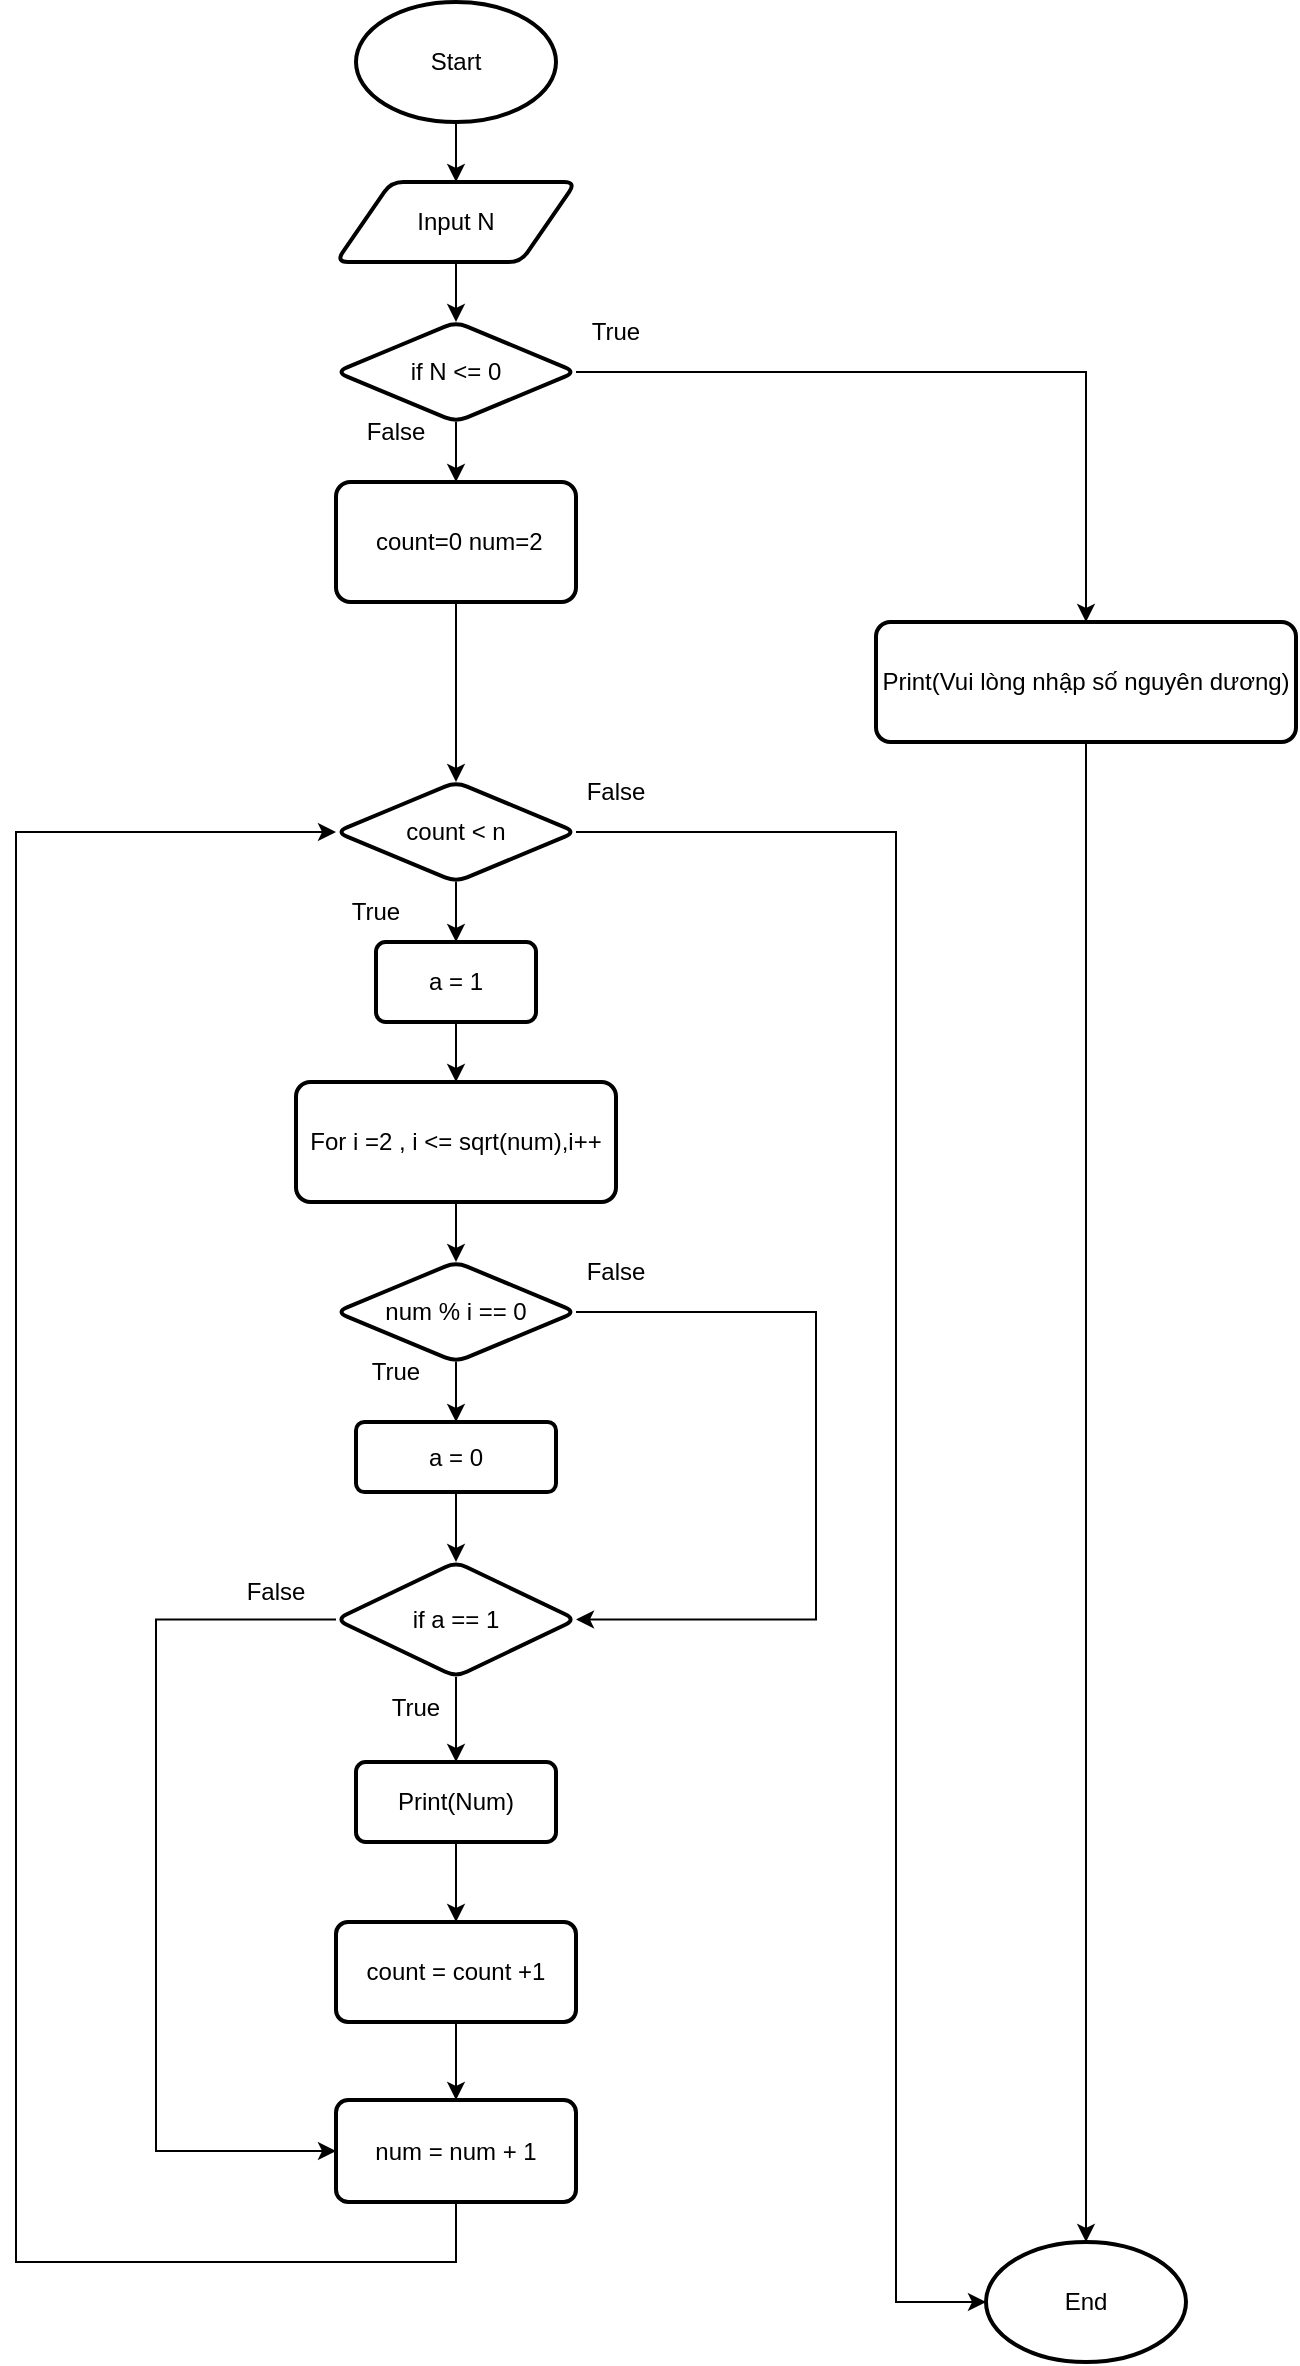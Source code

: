 <mxfile version="25.0.3">
  <diagram name="Trang-1" id="kqBhtNF_M_-ir3bmHOhQ">
    <mxGraphModel dx="1042" dy="565" grid="1" gridSize="10" guides="1" tooltips="1" connect="1" arrows="1" fold="1" page="1" pageScale="1" pageWidth="827" pageHeight="1169" math="0" shadow="0">
      <root>
        <mxCell id="0" />
        <mxCell id="1" parent="0" />
        <mxCell id="MTio2cS6uVc2Ep0kFFS0-4" value="" style="edgeStyle=orthogonalEdgeStyle;rounded=0;orthogonalLoop=1;jettySize=auto;html=1;" parent="1" source="MTio2cS6uVc2Ep0kFFS0-1" target="MTio2cS6uVc2Ep0kFFS0-3" edge="1">
          <mxGeometry relative="1" as="geometry" />
        </mxCell>
        <mxCell id="MTio2cS6uVc2Ep0kFFS0-1" value="Start" style="strokeWidth=2;html=1;shape=mxgraph.flowchart.start_1;whiteSpace=wrap;" parent="1" vertex="1">
          <mxGeometry x="330" y="60" width="100" height="60" as="geometry" />
        </mxCell>
        <mxCell id="MTio2cS6uVc2Ep0kFFS0-2" value="End" style="strokeWidth=2;html=1;shape=mxgraph.flowchart.start_1;whiteSpace=wrap;" parent="1" vertex="1">
          <mxGeometry x="645" y="1180" width="100" height="60" as="geometry" />
        </mxCell>
        <mxCell id="MTio2cS6uVc2Ep0kFFS0-6" value="" style="edgeStyle=orthogonalEdgeStyle;rounded=0;orthogonalLoop=1;jettySize=auto;html=1;" parent="1" source="MTio2cS6uVc2Ep0kFFS0-3" target="MTio2cS6uVc2Ep0kFFS0-5" edge="1">
          <mxGeometry relative="1" as="geometry" />
        </mxCell>
        <mxCell id="MTio2cS6uVc2Ep0kFFS0-3" value="Input N" style="shape=parallelogram;html=1;strokeWidth=2;perimeter=parallelogramPerimeter;whiteSpace=wrap;rounded=1;arcSize=12;size=0.23;" parent="1" vertex="1">
          <mxGeometry x="320" y="150" width="120" height="40" as="geometry" />
        </mxCell>
        <mxCell id="MTio2cS6uVc2Ep0kFFS0-8" value="" style="edgeStyle=orthogonalEdgeStyle;rounded=0;orthogonalLoop=1;jettySize=auto;html=1;" parent="1" source="MTio2cS6uVc2Ep0kFFS0-5" target="MTio2cS6uVc2Ep0kFFS0-7" edge="1">
          <mxGeometry relative="1" as="geometry" />
        </mxCell>
        <mxCell id="ZJvN9yDgqp3NpVCqqcqW-3" value="" style="edgeStyle=orthogonalEdgeStyle;rounded=0;orthogonalLoop=1;jettySize=auto;html=1;" edge="1" parent="1" source="MTio2cS6uVc2Ep0kFFS0-5" target="ZJvN9yDgqp3NpVCqqcqW-2">
          <mxGeometry relative="1" as="geometry" />
        </mxCell>
        <mxCell id="MTio2cS6uVc2Ep0kFFS0-5" value="if N &amp;lt;= 0" style="rhombus;whiteSpace=wrap;html=1;strokeWidth=2;rounded=1;arcSize=12;" parent="1" vertex="1">
          <mxGeometry x="320" y="220" width="120" height="50" as="geometry" />
        </mxCell>
        <mxCell id="MTio2cS6uVc2Ep0kFFS0-7" value="Print(Vui lòng nhập số nguyên dương)" style="whiteSpace=wrap;html=1;strokeWidth=2;rounded=1;arcSize=12;" parent="1" vertex="1">
          <mxGeometry x="590" y="370" width="210" height="60" as="geometry" />
        </mxCell>
        <mxCell id="MTio2cS6uVc2Ep0kFFS0-11" value="True" style="text;html=1;align=center;verticalAlign=middle;whiteSpace=wrap;rounded=0;" parent="1" vertex="1">
          <mxGeometry x="430" y="210" width="60" height="30" as="geometry" />
        </mxCell>
        <mxCell id="MTio2cS6uVc2Ep0kFFS0-12" value="False" style="text;html=1;align=center;verticalAlign=middle;whiteSpace=wrap;rounded=0;" parent="1" vertex="1">
          <mxGeometry x="320" y="260" width="60" height="30" as="geometry" />
        </mxCell>
        <mxCell id="ZJvN9yDgqp3NpVCqqcqW-5" value="" style="edgeStyle=orthogonalEdgeStyle;rounded=0;orthogonalLoop=1;jettySize=auto;html=1;" edge="1" parent="1" source="ZJvN9yDgqp3NpVCqqcqW-2" target="ZJvN9yDgqp3NpVCqqcqW-4">
          <mxGeometry relative="1" as="geometry" />
        </mxCell>
        <mxCell id="ZJvN9yDgqp3NpVCqqcqW-2" value="&amp;nbsp;count=0 num=2" style="whiteSpace=wrap;html=1;strokeWidth=2;rounded=1;arcSize=12;" vertex="1" parent="1">
          <mxGeometry x="320" y="300" width="120" height="60" as="geometry" />
        </mxCell>
        <mxCell id="ZJvN9yDgqp3NpVCqqcqW-10" value="" style="edgeStyle=orthogonalEdgeStyle;rounded=0;orthogonalLoop=1;jettySize=auto;html=1;" edge="1" parent="1" source="ZJvN9yDgqp3NpVCqqcqW-4" target="ZJvN9yDgqp3NpVCqqcqW-9">
          <mxGeometry relative="1" as="geometry" />
        </mxCell>
        <mxCell id="ZJvN9yDgqp3NpVCqqcqW-4" value="count &amp;lt; n" style="rhombus;whiteSpace=wrap;html=1;strokeWidth=2;rounded=1;arcSize=12;" vertex="1" parent="1">
          <mxGeometry x="320" y="450" width="120" height="50" as="geometry" />
        </mxCell>
        <mxCell id="ZJvN9yDgqp3NpVCqqcqW-6" style="edgeStyle=orthogonalEdgeStyle;rounded=0;orthogonalLoop=1;jettySize=auto;html=1;entryX=0;entryY=0.5;entryDx=0;entryDy=0;entryPerimeter=0;" edge="1" parent="1" source="ZJvN9yDgqp3NpVCqqcqW-4" target="MTio2cS6uVc2Ep0kFFS0-2">
          <mxGeometry relative="1" as="geometry">
            <Array as="points">
              <mxPoint x="600" y="475" />
            </Array>
          </mxGeometry>
        </mxCell>
        <mxCell id="ZJvN9yDgqp3NpVCqqcqW-7" value="True" style="text;html=1;align=center;verticalAlign=middle;whiteSpace=wrap;rounded=0;" vertex="1" parent="1">
          <mxGeometry x="310" y="500" width="60" height="30" as="geometry" />
        </mxCell>
        <mxCell id="ZJvN9yDgqp3NpVCqqcqW-8" value="False" style="text;html=1;align=center;verticalAlign=middle;whiteSpace=wrap;rounded=0;" vertex="1" parent="1">
          <mxGeometry x="430" y="440" width="60" height="30" as="geometry" />
        </mxCell>
        <mxCell id="ZJvN9yDgqp3NpVCqqcqW-12" value="" style="edgeStyle=orthogonalEdgeStyle;rounded=0;orthogonalLoop=1;jettySize=auto;html=1;" edge="1" parent="1" source="ZJvN9yDgqp3NpVCqqcqW-9" target="ZJvN9yDgqp3NpVCqqcqW-11">
          <mxGeometry relative="1" as="geometry" />
        </mxCell>
        <mxCell id="ZJvN9yDgqp3NpVCqqcqW-9" value="a = 1" style="whiteSpace=wrap;html=1;strokeWidth=2;rounded=1;arcSize=12;" vertex="1" parent="1">
          <mxGeometry x="340" y="530" width="80" height="40" as="geometry" />
        </mxCell>
        <mxCell id="ZJvN9yDgqp3NpVCqqcqW-14" value="" style="edgeStyle=orthogonalEdgeStyle;rounded=0;orthogonalLoop=1;jettySize=auto;html=1;" edge="1" parent="1" source="ZJvN9yDgqp3NpVCqqcqW-11" target="ZJvN9yDgqp3NpVCqqcqW-13">
          <mxGeometry relative="1" as="geometry" />
        </mxCell>
        <mxCell id="ZJvN9yDgqp3NpVCqqcqW-11" value="For i =2 , i &amp;lt;= sqrt(num),i++" style="whiteSpace=wrap;html=1;strokeWidth=2;rounded=1;arcSize=12;" vertex="1" parent="1">
          <mxGeometry x="300" y="600" width="160" height="60" as="geometry" />
        </mxCell>
        <mxCell id="ZJvN9yDgqp3NpVCqqcqW-16" value="" style="edgeStyle=orthogonalEdgeStyle;rounded=0;orthogonalLoop=1;jettySize=auto;html=1;" edge="1" parent="1" source="ZJvN9yDgqp3NpVCqqcqW-13" target="ZJvN9yDgqp3NpVCqqcqW-15">
          <mxGeometry relative="1" as="geometry" />
        </mxCell>
        <mxCell id="ZJvN9yDgqp3NpVCqqcqW-21" style="edgeStyle=orthogonalEdgeStyle;rounded=0;orthogonalLoop=1;jettySize=auto;html=1;entryX=1;entryY=0.5;entryDx=0;entryDy=0;" edge="1" parent="1" source="ZJvN9yDgqp3NpVCqqcqW-13" target="ZJvN9yDgqp3NpVCqqcqW-18">
          <mxGeometry relative="1" as="geometry">
            <Array as="points">
              <mxPoint x="560" y="715" />
              <mxPoint x="560" y="869" />
            </Array>
          </mxGeometry>
        </mxCell>
        <mxCell id="ZJvN9yDgqp3NpVCqqcqW-13" value="num % i == 0" style="rhombus;whiteSpace=wrap;html=1;strokeWidth=2;rounded=1;arcSize=12;" vertex="1" parent="1">
          <mxGeometry x="320" y="690" width="120" height="50" as="geometry" />
        </mxCell>
        <mxCell id="ZJvN9yDgqp3NpVCqqcqW-19" value="" style="edgeStyle=orthogonalEdgeStyle;rounded=0;orthogonalLoop=1;jettySize=auto;html=1;" edge="1" parent="1" source="ZJvN9yDgqp3NpVCqqcqW-15" target="ZJvN9yDgqp3NpVCqqcqW-18">
          <mxGeometry relative="1" as="geometry" />
        </mxCell>
        <mxCell id="ZJvN9yDgqp3NpVCqqcqW-15" value="a = 0" style="whiteSpace=wrap;html=1;strokeWidth=2;rounded=1;arcSize=12;" vertex="1" parent="1">
          <mxGeometry x="330" y="770" width="100" height="35" as="geometry" />
        </mxCell>
        <mxCell id="ZJvN9yDgqp3NpVCqqcqW-17" value="True" style="text;html=1;align=center;verticalAlign=middle;whiteSpace=wrap;rounded=0;" vertex="1" parent="1">
          <mxGeometry x="320" y="730" width="60" height="30" as="geometry" />
        </mxCell>
        <mxCell id="ZJvN9yDgqp3NpVCqqcqW-24" value="" style="edgeStyle=orthogonalEdgeStyle;rounded=0;orthogonalLoop=1;jettySize=auto;html=1;" edge="1" parent="1" source="ZJvN9yDgqp3NpVCqqcqW-18" target="ZJvN9yDgqp3NpVCqqcqW-23">
          <mxGeometry relative="1" as="geometry" />
        </mxCell>
        <mxCell id="ZJvN9yDgqp3NpVCqqcqW-33" style="edgeStyle=orthogonalEdgeStyle;rounded=0;orthogonalLoop=1;jettySize=auto;html=1;entryX=0;entryY=0.5;entryDx=0;entryDy=0;" edge="1" parent="1" source="ZJvN9yDgqp3NpVCqqcqW-18" target="ZJvN9yDgqp3NpVCqqcqW-28">
          <mxGeometry relative="1" as="geometry">
            <Array as="points">
              <mxPoint x="230" y="868.75" />
              <mxPoint x="230" y="1135" />
            </Array>
          </mxGeometry>
        </mxCell>
        <mxCell id="ZJvN9yDgqp3NpVCqqcqW-18" value="if a == 1" style="rhombus;whiteSpace=wrap;html=1;strokeWidth=2;rounded=1;arcSize=12;" vertex="1" parent="1">
          <mxGeometry x="320" y="840" width="120" height="57.5" as="geometry" />
        </mxCell>
        <mxCell id="ZJvN9yDgqp3NpVCqqcqW-22" value="False" style="text;html=1;align=center;verticalAlign=middle;whiteSpace=wrap;rounded=0;" vertex="1" parent="1">
          <mxGeometry x="430" y="680" width="60" height="30" as="geometry" />
        </mxCell>
        <mxCell id="ZJvN9yDgqp3NpVCqqcqW-27" value="" style="edgeStyle=orthogonalEdgeStyle;rounded=0;orthogonalLoop=1;jettySize=auto;html=1;" edge="1" parent="1" source="ZJvN9yDgqp3NpVCqqcqW-23" target="ZJvN9yDgqp3NpVCqqcqW-26">
          <mxGeometry relative="1" as="geometry" />
        </mxCell>
        <mxCell id="ZJvN9yDgqp3NpVCqqcqW-23" value="Print(Num)" style="whiteSpace=wrap;html=1;strokeWidth=2;rounded=1;arcSize=12;" vertex="1" parent="1">
          <mxGeometry x="330" y="940" width="100" height="40" as="geometry" />
        </mxCell>
        <mxCell id="ZJvN9yDgqp3NpVCqqcqW-25" value="True" style="text;html=1;align=center;verticalAlign=middle;whiteSpace=wrap;rounded=0;" vertex="1" parent="1">
          <mxGeometry x="330" y="897.5" width="60" height="30" as="geometry" />
        </mxCell>
        <mxCell id="ZJvN9yDgqp3NpVCqqcqW-29" value="" style="edgeStyle=orthogonalEdgeStyle;rounded=0;orthogonalLoop=1;jettySize=auto;html=1;" edge="1" parent="1" source="ZJvN9yDgqp3NpVCqqcqW-26" target="ZJvN9yDgqp3NpVCqqcqW-28">
          <mxGeometry relative="1" as="geometry" />
        </mxCell>
        <mxCell id="ZJvN9yDgqp3NpVCqqcqW-26" value="count = count +1" style="whiteSpace=wrap;html=1;strokeWidth=2;rounded=1;arcSize=12;" vertex="1" parent="1">
          <mxGeometry x="320" y="1020" width="120" height="50" as="geometry" />
        </mxCell>
        <mxCell id="ZJvN9yDgqp3NpVCqqcqW-32" style="edgeStyle=orthogonalEdgeStyle;rounded=0;orthogonalLoop=1;jettySize=auto;html=1;entryX=0;entryY=0.5;entryDx=0;entryDy=0;" edge="1" parent="1" source="ZJvN9yDgqp3NpVCqqcqW-28" target="ZJvN9yDgqp3NpVCqqcqW-4">
          <mxGeometry relative="1" as="geometry">
            <Array as="points">
              <mxPoint x="380" y="1190" />
              <mxPoint x="160" y="1190" />
              <mxPoint x="160" y="475" />
            </Array>
          </mxGeometry>
        </mxCell>
        <mxCell id="ZJvN9yDgqp3NpVCqqcqW-28" value="num = num + 1" style="whiteSpace=wrap;html=1;strokeWidth=2;rounded=1;arcSize=12;" vertex="1" parent="1">
          <mxGeometry x="320" y="1109" width="120" height="51" as="geometry" />
        </mxCell>
        <mxCell id="ZJvN9yDgqp3NpVCqqcqW-31" style="edgeStyle=orthogonalEdgeStyle;rounded=0;orthogonalLoop=1;jettySize=auto;html=1;entryX=0.5;entryY=0;entryDx=0;entryDy=0;entryPerimeter=0;" edge="1" parent="1" source="MTio2cS6uVc2Ep0kFFS0-7" target="MTio2cS6uVc2Ep0kFFS0-2">
          <mxGeometry relative="1" as="geometry" />
        </mxCell>
        <mxCell id="ZJvN9yDgqp3NpVCqqcqW-34" value="False" style="text;html=1;align=center;verticalAlign=middle;whiteSpace=wrap;rounded=0;" vertex="1" parent="1">
          <mxGeometry x="260" y="840" width="60" height="30" as="geometry" />
        </mxCell>
      </root>
    </mxGraphModel>
  </diagram>
</mxfile>
